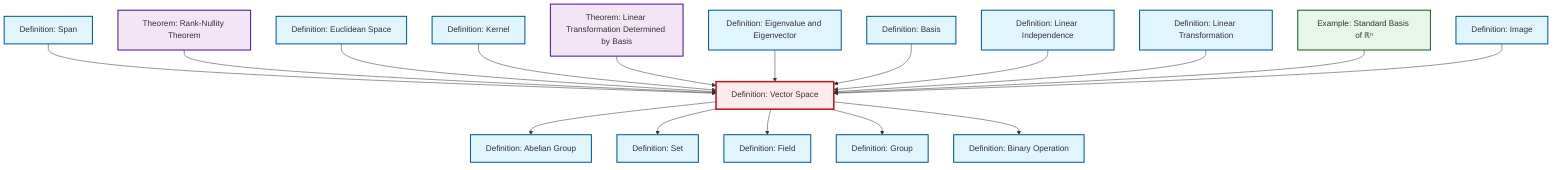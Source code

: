 graph TD
    classDef definition fill:#e1f5fe,stroke:#01579b,stroke-width:2px
    classDef theorem fill:#f3e5f5,stroke:#4a148c,stroke-width:2px
    classDef axiom fill:#fff3e0,stroke:#e65100,stroke-width:2px
    classDef example fill:#e8f5e9,stroke:#1b5e20,stroke-width:2px
    classDef current fill:#ffebee,stroke:#b71c1c,stroke-width:3px
    def-set["Definition: Set"]:::definition
    def-binary-operation["Definition: Binary Operation"]:::definition
    thm-linear-transformation-basis["Theorem: Linear Transformation Determined by Basis"]:::theorem
    def-eigenvalue-eigenvector["Definition: Eigenvalue and Eigenvector"]:::definition
    thm-rank-nullity["Theorem: Rank-Nullity Theorem"]:::theorem
    def-basis["Definition: Basis"]:::definition
    def-kernel["Definition: Kernel"]:::definition
    def-linear-independence["Definition: Linear Independence"]:::definition
    def-span["Definition: Span"]:::definition
    def-image["Definition: Image"]:::definition
    def-field["Definition: Field"]:::definition
    def-vector-space["Definition: Vector Space"]:::definition
    def-euclidean-space["Definition: Euclidean Space"]:::definition
    def-linear-transformation["Definition: Linear Transformation"]:::definition
    ex-standard-basis-rn["Example: Standard Basis of ℝⁿ"]:::example
    def-group["Definition: Group"]:::definition
    def-abelian-group["Definition: Abelian Group"]:::definition
    def-span --> def-vector-space
    thm-rank-nullity --> def-vector-space
    def-euclidean-space --> def-vector-space
    def-kernel --> def-vector-space
    thm-linear-transformation-basis --> def-vector-space
    def-eigenvalue-eigenvector --> def-vector-space
    def-vector-space --> def-abelian-group
    def-vector-space --> def-set
    def-vector-space --> def-field
    def-basis --> def-vector-space
    def-linear-independence --> def-vector-space
    def-linear-transformation --> def-vector-space
    def-vector-space --> def-group
    ex-standard-basis-rn --> def-vector-space
    def-image --> def-vector-space
    def-vector-space --> def-binary-operation
    class def-vector-space current